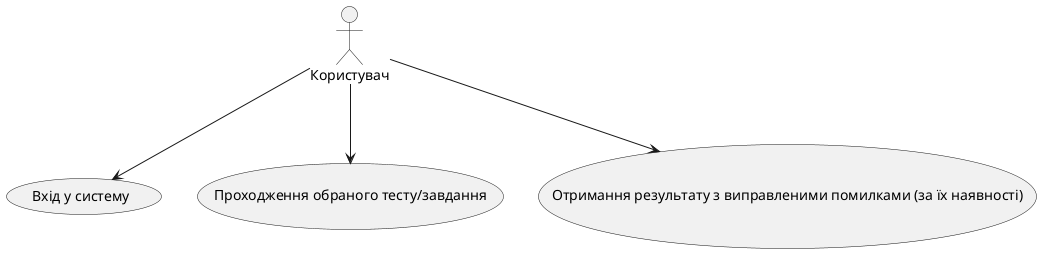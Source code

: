 @startuml
actor "Користувач" as User

usecase "Вхід у систему" as SU1
usecase "Проходження обраного тесту/завдання" as SU2
usecase "Отримання результату з виправленими помилками (за їх наявності)" as SU3


User-d-> SU1
User-d-> SU2
User-d-> SU3
@enduml
